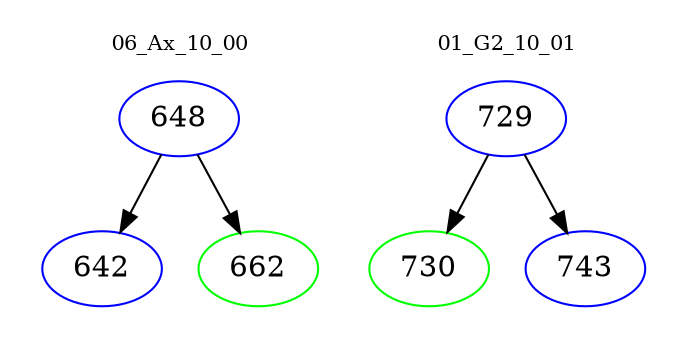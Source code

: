 digraph{
subgraph cluster_0 {
color = white
label = "06_Ax_10_00";
fontsize=10;
T0_648 [label="648", color="blue"]
T0_648 -> T0_642 [color="black"]
T0_642 [label="642", color="blue"]
T0_648 -> T0_662 [color="black"]
T0_662 [label="662", color="green"]
}
subgraph cluster_1 {
color = white
label = "01_G2_10_01";
fontsize=10;
T1_729 [label="729", color="blue"]
T1_729 -> T1_730 [color="black"]
T1_730 [label="730", color="green"]
T1_729 -> T1_743 [color="black"]
T1_743 [label="743", color="blue"]
}
}
